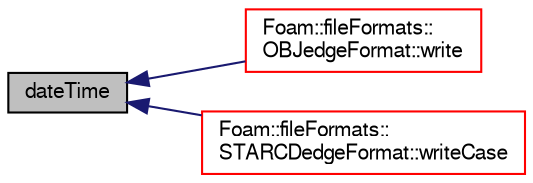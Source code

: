 digraph "dateTime"
{
  bgcolor="transparent";
  edge [fontname="FreeSans",fontsize="10",labelfontname="FreeSans",labelfontsize="10"];
  node [fontname="FreeSans",fontsize="10",shape=record];
  rankdir="LR";
  Node33 [label="dateTime",height=0.2,width=0.4,color="black", fillcolor="grey75", style="filled", fontcolor="black"];
  Node33 -> Node34 [dir="back",color="midnightblue",fontsize="10",style="solid",fontname="FreeSans"];
  Node34 [label="Foam::fileFormats::\lOBJedgeFormat::write",height=0.2,width=0.4,color="red",URL="$a21774.html#ac93279b51e2eb12dc1a54daf46bbca98",tooltip="Write surface mesh components by proxy. "];
  Node33 -> Node38 [dir="back",color="midnightblue",fontsize="10",style="solid",fontname="FreeSans"];
  Node38 [label="Foam::fileFormats::\lSTARCDedgeFormat::writeCase",height=0.2,width=0.4,color="red",URL="$a21778.html#ae2250c1038a57f9979aa4549c61a8287"];
}
